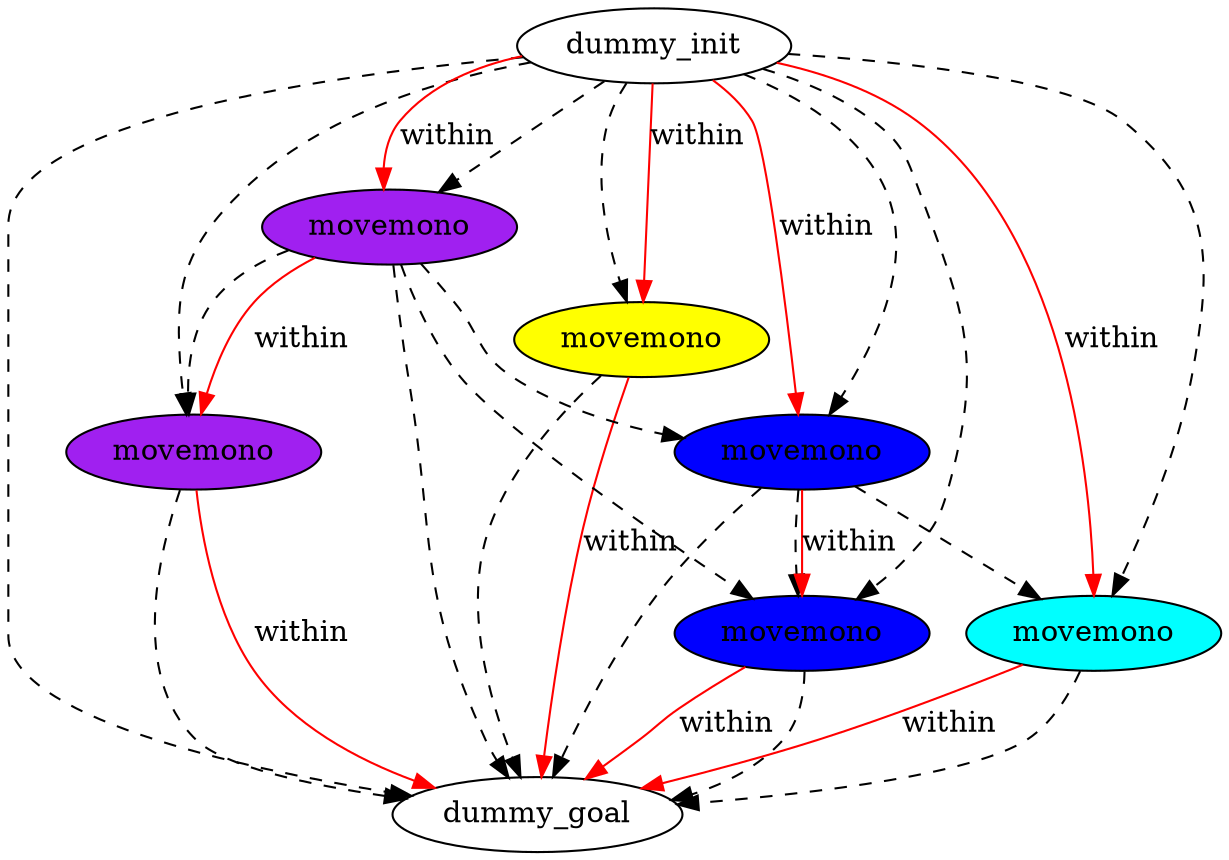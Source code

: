 digraph {
	"12fb40b3-04ec-d697-c5a1-e8ee8f68b07c" [label=dummy_init fillcolor=white style=filled]
	"ccd5b30f-6ff7-4cec-fdd6-8c3e32429a7d" [label=dummy_goal fillcolor=white style=filled]
	"3dab5b5c-b920-c4f6-eb4c-61acb86f1a9b" [label=movemono fillcolor=purple style=filled]
	"3653d055-37c0-5b1d-a37a-f4808ef71cba" [label=movemono fillcolor=yellow style=filled]
	"a124bde1-cb19-c88d-dbd0-360d47334d15" [label=movemono fillcolor=blue style=filled]
	"b436b0ae-c169-0674-578b-365195266807" [label=movemono fillcolor=blue style=filled]
	"f6da958a-4cb0-b7aa-1c83-02e5822f03a7" [label=movemono fillcolor=cyan style=filled]
	"5f9d7e76-a107-0b6a-9dff-3975731e5d0c" [label=movemono fillcolor=purple style=filled]
	"12fb40b3-04ec-d697-c5a1-e8ee8f68b07c" -> "5f9d7e76-a107-0b6a-9dff-3975731e5d0c" [color=black style=dashed]
	"12fb40b3-04ec-d697-c5a1-e8ee8f68b07c" -> "ccd5b30f-6ff7-4cec-fdd6-8c3e32429a7d" [color=black style=dashed]
	"5f9d7e76-a107-0b6a-9dff-3975731e5d0c" -> "ccd5b30f-6ff7-4cec-fdd6-8c3e32429a7d" [color=black style=dashed]
	"b436b0ae-c169-0674-578b-365195266807" -> "f6da958a-4cb0-b7aa-1c83-02e5822f03a7" [color=black style=dashed]
	"f6da958a-4cb0-b7aa-1c83-02e5822f03a7" -> "ccd5b30f-6ff7-4cec-fdd6-8c3e32429a7d" [color=black style=dashed]
	"3653d055-37c0-5b1d-a37a-f4808ef71cba" -> "ccd5b30f-6ff7-4cec-fdd6-8c3e32429a7d" [color=black style=dashed]
	"b436b0ae-c169-0674-578b-365195266807" -> "ccd5b30f-6ff7-4cec-fdd6-8c3e32429a7d" [color=black style=dashed]
	"5f9d7e76-a107-0b6a-9dff-3975731e5d0c" -> "b436b0ae-c169-0674-578b-365195266807" [color=black style=dashed]
	"12fb40b3-04ec-d697-c5a1-e8ee8f68b07c" -> "b436b0ae-c169-0674-578b-365195266807" [color=black style=dashed]
	"12fb40b3-04ec-d697-c5a1-e8ee8f68b07c" -> "f6da958a-4cb0-b7aa-1c83-02e5822f03a7" [color=black style=dashed]
	"12fb40b3-04ec-d697-c5a1-e8ee8f68b07c" -> "3653d055-37c0-5b1d-a37a-f4808ef71cba" [color=black style=dashed]
	"a124bde1-cb19-c88d-dbd0-360d47334d15" -> "ccd5b30f-6ff7-4cec-fdd6-8c3e32429a7d" [color=black style=dashed]
	"5f9d7e76-a107-0b6a-9dff-3975731e5d0c" -> "a124bde1-cb19-c88d-dbd0-360d47334d15" [color=black style=dashed]
	"12fb40b3-04ec-d697-c5a1-e8ee8f68b07c" -> "a124bde1-cb19-c88d-dbd0-360d47334d15" [color=black style=dashed]
	"12fb40b3-04ec-d697-c5a1-e8ee8f68b07c" -> "3dab5b5c-b920-c4f6-eb4c-61acb86f1a9b" [color=black style=dashed]
	"5f9d7e76-a107-0b6a-9dff-3975731e5d0c" -> "3dab5b5c-b920-c4f6-eb4c-61acb86f1a9b" [color=black style=dashed]
	"3dab5b5c-b920-c4f6-eb4c-61acb86f1a9b" -> "ccd5b30f-6ff7-4cec-fdd6-8c3e32429a7d" [color=black style=dashed]
	"b436b0ae-c169-0674-578b-365195266807" -> "a124bde1-cb19-c88d-dbd0-360d47334d15" [color=black style=dashed]
	"5f9d7e76-a107-0b6a-9dff-3975731e5d0c" -> "3dab5b5c-b920-c4f6-eb4c-61acb86f1a9b" [label=within color=red]
	"b436b0ae-c169-0674-578b-365195266807" -> "a124bde1-cb19-c88d-dbd0-360d47334d15" [label=within color=red]
	"a124bde1-cb19-c88d-dbd0-360d47334d15" -> "ccd5b30f-6ff7-4cec-fdd6-8c3e32429a7d" [label=within color=red]
	"12fb40b3-04ec-d697-c5a1-e8ee8f68b07c" -> "f6da958a-4cb0-b7aa-1c83-02e5822f03a7" [label=within color=red]
	"3dab5b5c-b920-c4f6-eb4c-61acb86f1a9b" -> "ccd5b30f-6ff7-4cec-fdd6-8c3e32429a7d" [label=within color=red]
	"f6da958a-4cb0-b7aa-1c83-02e5822f03a7" -> "ccd5b30f-6ff7-4cec-fdd6-8c3e32429a7d" [label=within color=red]
	"12fb40b3-04ec-d697-c5a1-e8ee8f68b07c" -> "5f9d7e76-a107-0b6a-9dff-3975731e5d0c" [label=within color=red]
	"12fb40b3-04ec-d697-c5a1-e8ee8f68b07c" -> "b436b0ae-c169-0674-578b-365195266807" [label=within color=red]
	"12fb40b3-04ec-d697-c5a1-e8ee8f68b07c" -> "3653d055-37c0-5b1d-a37a-f4808ef71cba" [label=within color=red]
	"3653d055-37c0-5b1d-a37a-f4808ef71cba" -> "ccd5b30f-6ff7-4cec-fdd6-8c3e32429a7d" [label=within color=red]
}

